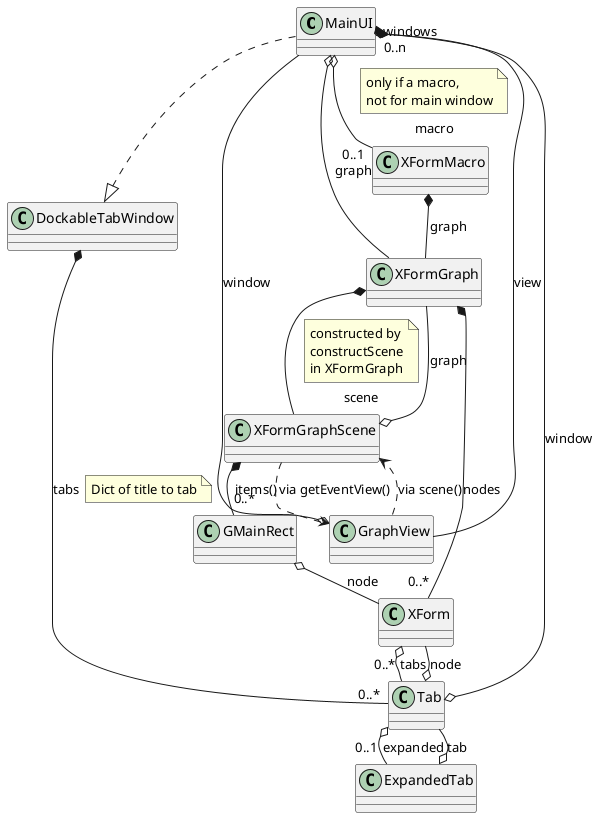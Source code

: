 @startuml
skinparam classAttributeIconSize 0
skinparam nodesep 1
skinparam ranksep 2

'left to right direction

MainUI *-- "0..n" MainUI : windows

MainUI o-- XFormGraph : graph

XFormGraph *-- XFormGraphScene : scene
note top on link
constructed by
constructScene
in XFormGraph
end note

MainUI o-- "0..1" XFormMacro : macro
note top on link
only if a macro,
not for main window
end note

XFormMacro *-- XFormGraph : graph

XFormGraphScene *-- "0..*" GMainRect : items()
GMainRect o-- XForm : node
XFormGraph *-- "0..*" XForm : nodes


MainUI *-- GraphView : view
GraphView o-- MainUI : window
GraphView ..> XFormGraphScene : via scene()
XFormGraphScene ..> GraphView : via getEventView()
XFormGraphScene o-- XFormGraph : graph

MainUI ..|> DockableTabWindow

DockableTabWindow *-- "0..*" Tab : tabs
note right on link
Dict of title to tab
end note

Tab o-- XForm : node
XForm o-- "0..*" Tab : tabs
Tab o-- MainUI : window
ExpandedTab o-- Tab : tab
Tab o-- "0..1" ExpandedTab : expanded

@enduml
